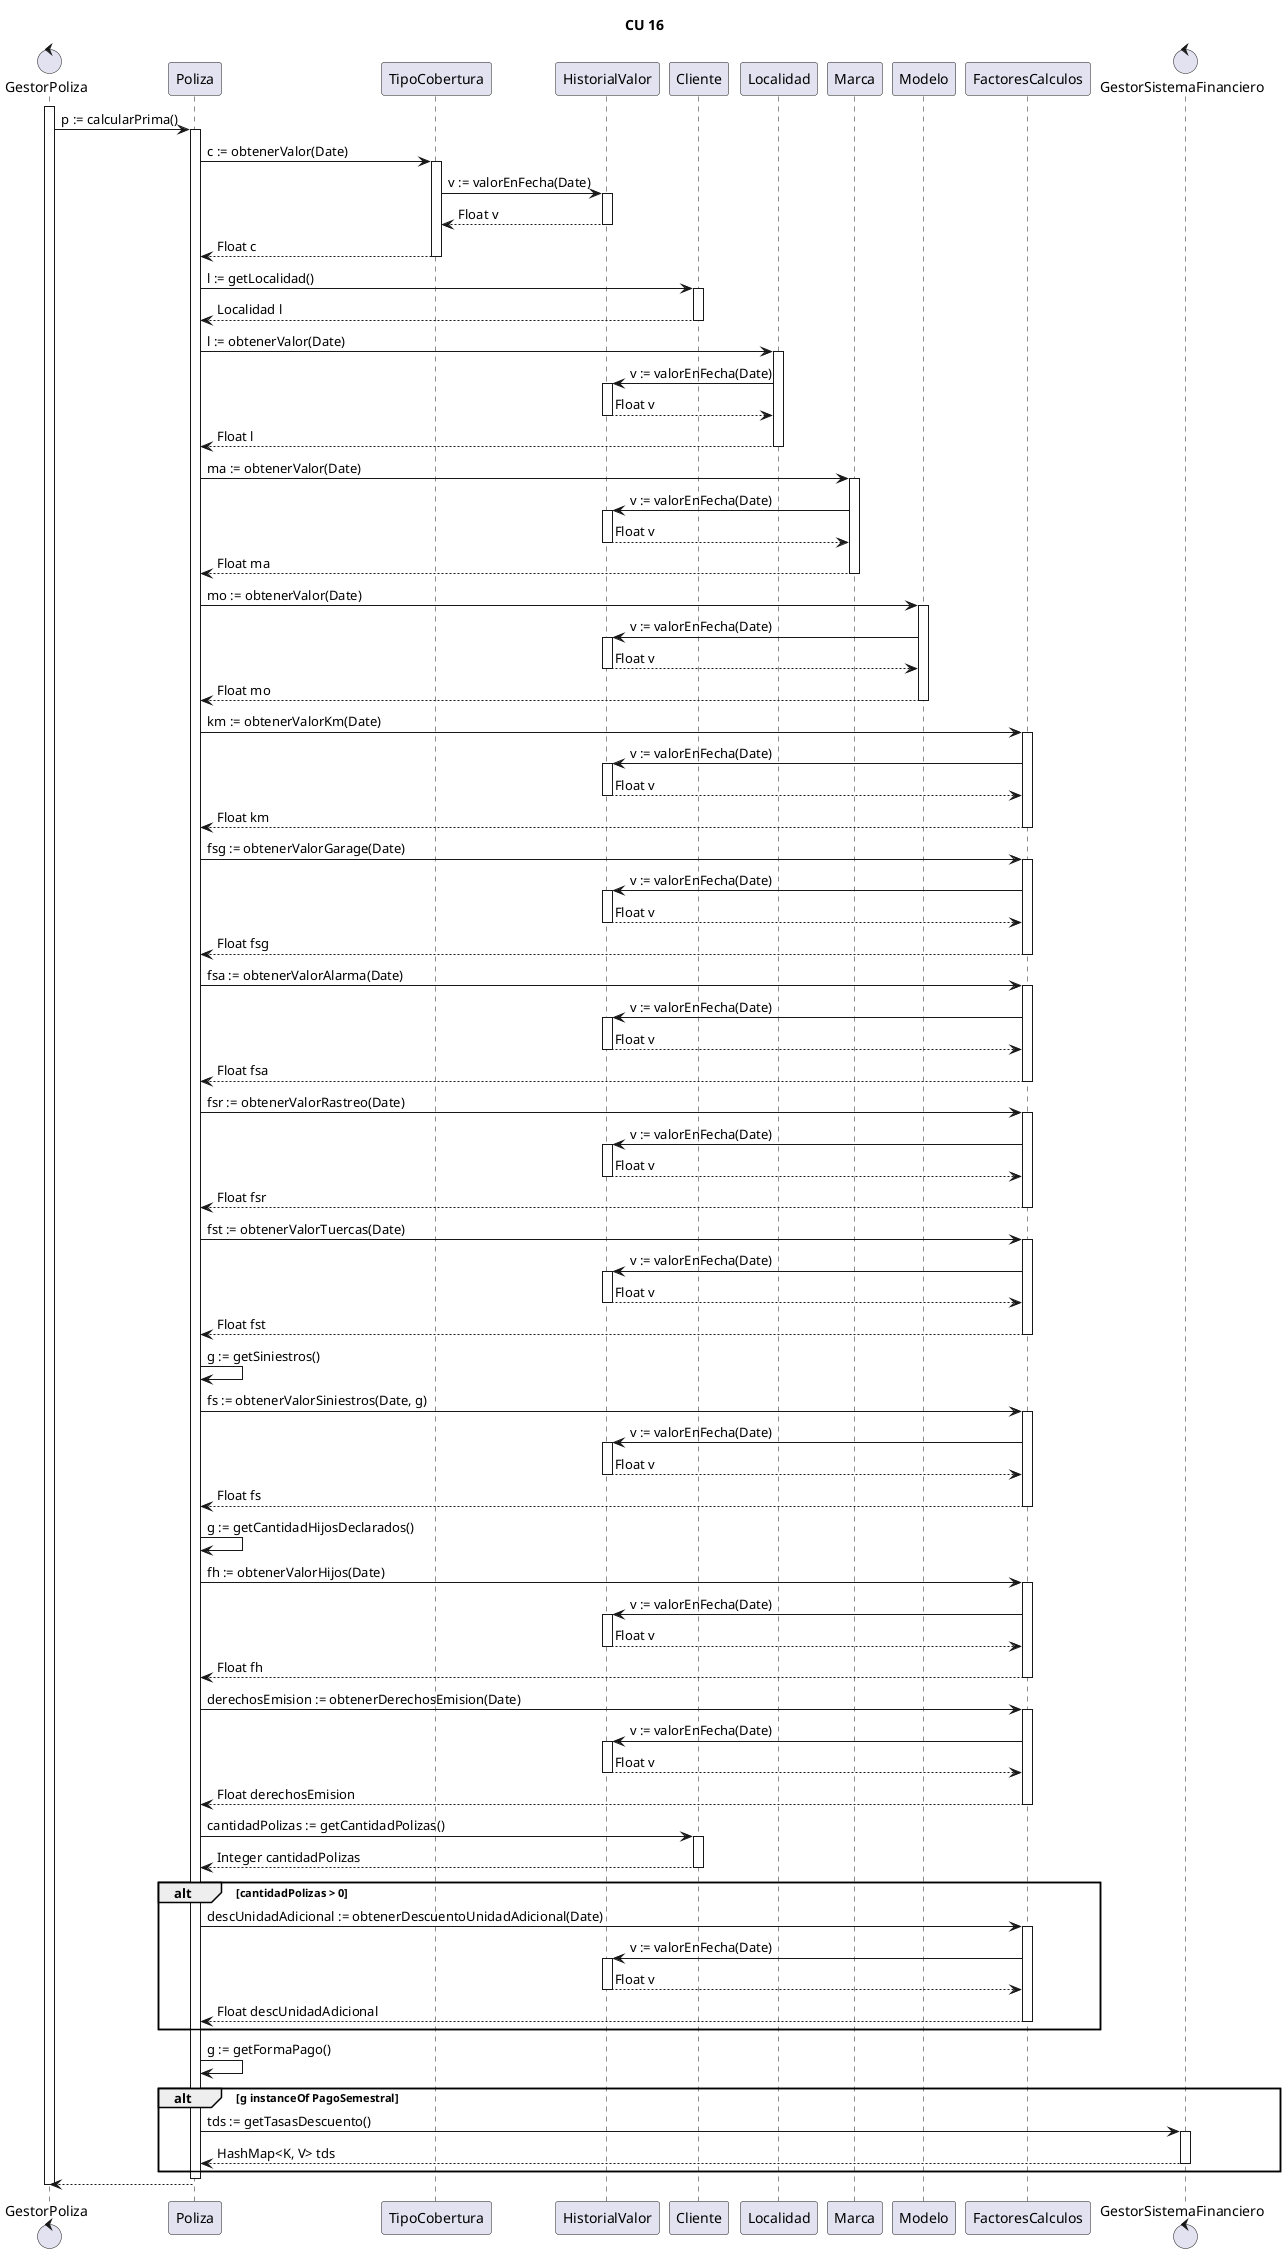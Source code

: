 @startuml

' ver observacion 2, como modelarlo? '
' diagrama de clases - crear clase marca, realizar relacion con sistemafinanciero '


title CU 16

control "GestorPoliza" as GPoliza
activate GPoliza
GPoliza -> Poliza : p := calcularPrima()
activate Poliza
Poliza -> TipoCobertura : c := obtenerValor(Date)

activate TipoCobertura
TipoCobertura -> HistorialValor : v := valorEnFecha(Date)
activate HistorialValor
TipoCobertura <-- HistorialValor : Float v
deactivate HistorialValor

Poliza <-- TipoCobertura : Float c
deactivate TipoCobertura

Poliza -> Cliente : l := getLocalidad()
activate Cliente
Poliza <-- Cliente : Localidad l
deactivate Cliente

Poliza -> Localidad : l := obtenerValor(Date)

activate Localidad
Localidad -> HistorialValor : v := valorEnFecha(Date)
activate HistorialValor
Localidad <-- HistorialValor : Float v
deactivate HistorialValor

Poliza <-- Localidad : Float l
deactivate Localidad

Poliza -> Marca : ma := obtenerValor(Date)
activate Marca
Marca -> HistorialValor : v := valorEnFecha(Date)
activate HistorialValor
Marca <-- HistorialValor : Float v
deactivate HistorialValor

Poliza <-- Marca : Float ma
deactivate Marca

Poliza -> Modelo : mo := obtenerValor(Date)
activate Modelo
Modelo -> HistorialValor : v := valorEnFecha(Date)
activate HistorialValor
Modelo <-- HistorialValor : Float v
deactivate HistorialValor

Poliza <-- Modelo : Float mo
deactivate Modelo

Poliza -> FactoresCalculos : km := obtenerValorKm(Date)
activate FactoresCalculos
FactoresCalculos -> HistorialValor : v := valorEnFecha(Date)
activate HistorialValor
FactoresCalculos <-- HistorialValor : Float v
deactivate HistorialValor
Poliza <-- FactoresCalculos : Float km
deactivate FactoresCalculos

Poliza -> FactoresCalculos : fsg := obtenerValorGarage(Date)
activate FactoresCalculos
FactoresCalculos -> HistorialValor : v := valorEnFecha(Date)
activate HistorialValor
FactoresCalculos <-- HistorialValor : Float v
deactivate HistorialValor
Poliza <-- FactoresCalculos : Float fsg
deactivate FactoresCalculos

Poliza -> FactoresCalculos : fsa := obtenerValorAlarma(Date)
activate FactoresCalculos
FactoresCalculos -> HistorialValor : v := valorEnFecha(Date)
activate HistorialValor
FactoresCalculos <-- HistorialValor : Float v
deactivate HistorialValor
Poliza <-- FactoresCalculos : Float fsa
deactivate FactoresCalculos

Poliza -> FactoresCalculos : fsr := obtenerValorRastreo(Date)
activate FactoresCalculos
FactoresCalculos -> HistorialValor : v := valorEnFecha(Date)
activate HistorialValor
FactoresCalculos <-- HistorialValor : Float v
deactivate HistorialValor
Poliza <-- FactoresCalculos : Float fsr
deactivate FactoresCalculos

Poliza -> FactoresCalculos : fst := obtenerValorTuercas(Date)
activate FactoresCalculos
FactoresCalculos -> HistorialValor : v := valorEnFecha(Date)
activate HistorialValor
FactoresCalculos <-- HistorialValor : Float v
deactivate HistorialValor
Poliza <-- FactoresCalculos : Float fst
deactivate FactoresCalculos

Poliza -> Poliza : g := getSiniestros()

Poliza -> FactoresCalculos : fs := obtenerValorSiniestros(Date, g)
activate FactoresCalculos
FactoresCalculos -> HistorialValor : v := valorEnFecha(Date)
activate HistorialValor
FactoresCalculos <-- HistorialValor : Float v
deactivate HistorialValor
Poliza <-- FactoresCalculos : Float fs
deactivate FactoresCalculos

Poliza -> Poliza : g := getCantidadHijosDeclarados()

Poliza -> FactoresCalculos : fh := obtenerValorHijos(Date)
activate FactoresCalculos
FactoresCalculos -> HistorialValor : v := valorEnFecha(Date)
activate HistorialValor
FactoresCalculos <-- HistorialValor : Float v
deactivate HistorialValor
Poliza <-- FactoresCalculos : Float fh
deactivate FactoresCalculos

Poliza -> FactoresCalculos : derechosEmision := obtenerDerechosEmision(Date)
activate FactoresCalculos
FactoresCalculos -> HistorialValor : v := valorEnFecha(Date)
activate HistorialValor
FactoresCalculos <-- HistorialValor : Float v
deactivate HistorialValor
Poliza <-- FactoresCalculos : Float derechosEmision
deactivate FactoresCalculos

Poliza -> Cliente : cantidadPolizas := getCantidadPolizas()
activate Cliente
Poliza <-- Cliente : Integer cantidadPolizas
deactivate Cliente

alt cantidadPolizas > 0

Poliza -> FactoresCalculos : descUnidadAdicional := obtenerDescuentoUnidadAdicional(Date)
activate FactoresCalculos
FactoresCalculos -> HistorialValor : v := valorEnFecha(Date)
activate HistorialValor
FactoresCalculos <-- HistorialValor : Float v
deactivate HistorialValor
Poliza <-- FactoresCalculos : Float descUnidadAdicional
deactivate FactoresCalculos

end

Poliza -> Poliza : g := getFormaPago()

alt g instanceOf PagoSemestral
control GestorSistemaFinanciero

Poliza -> GestorSistemaFinanciero : tds := getTasasDescuento()
activate GestorSistemaFinanciero
Poliza <-- GestorSistemaFinanciero : HashMap<K, V> tds
deactivate GestorSistemaFinanciero

end

deactivate Poliza
GPoliza <-- Poliza
deactivate GPoliza

@enduml
